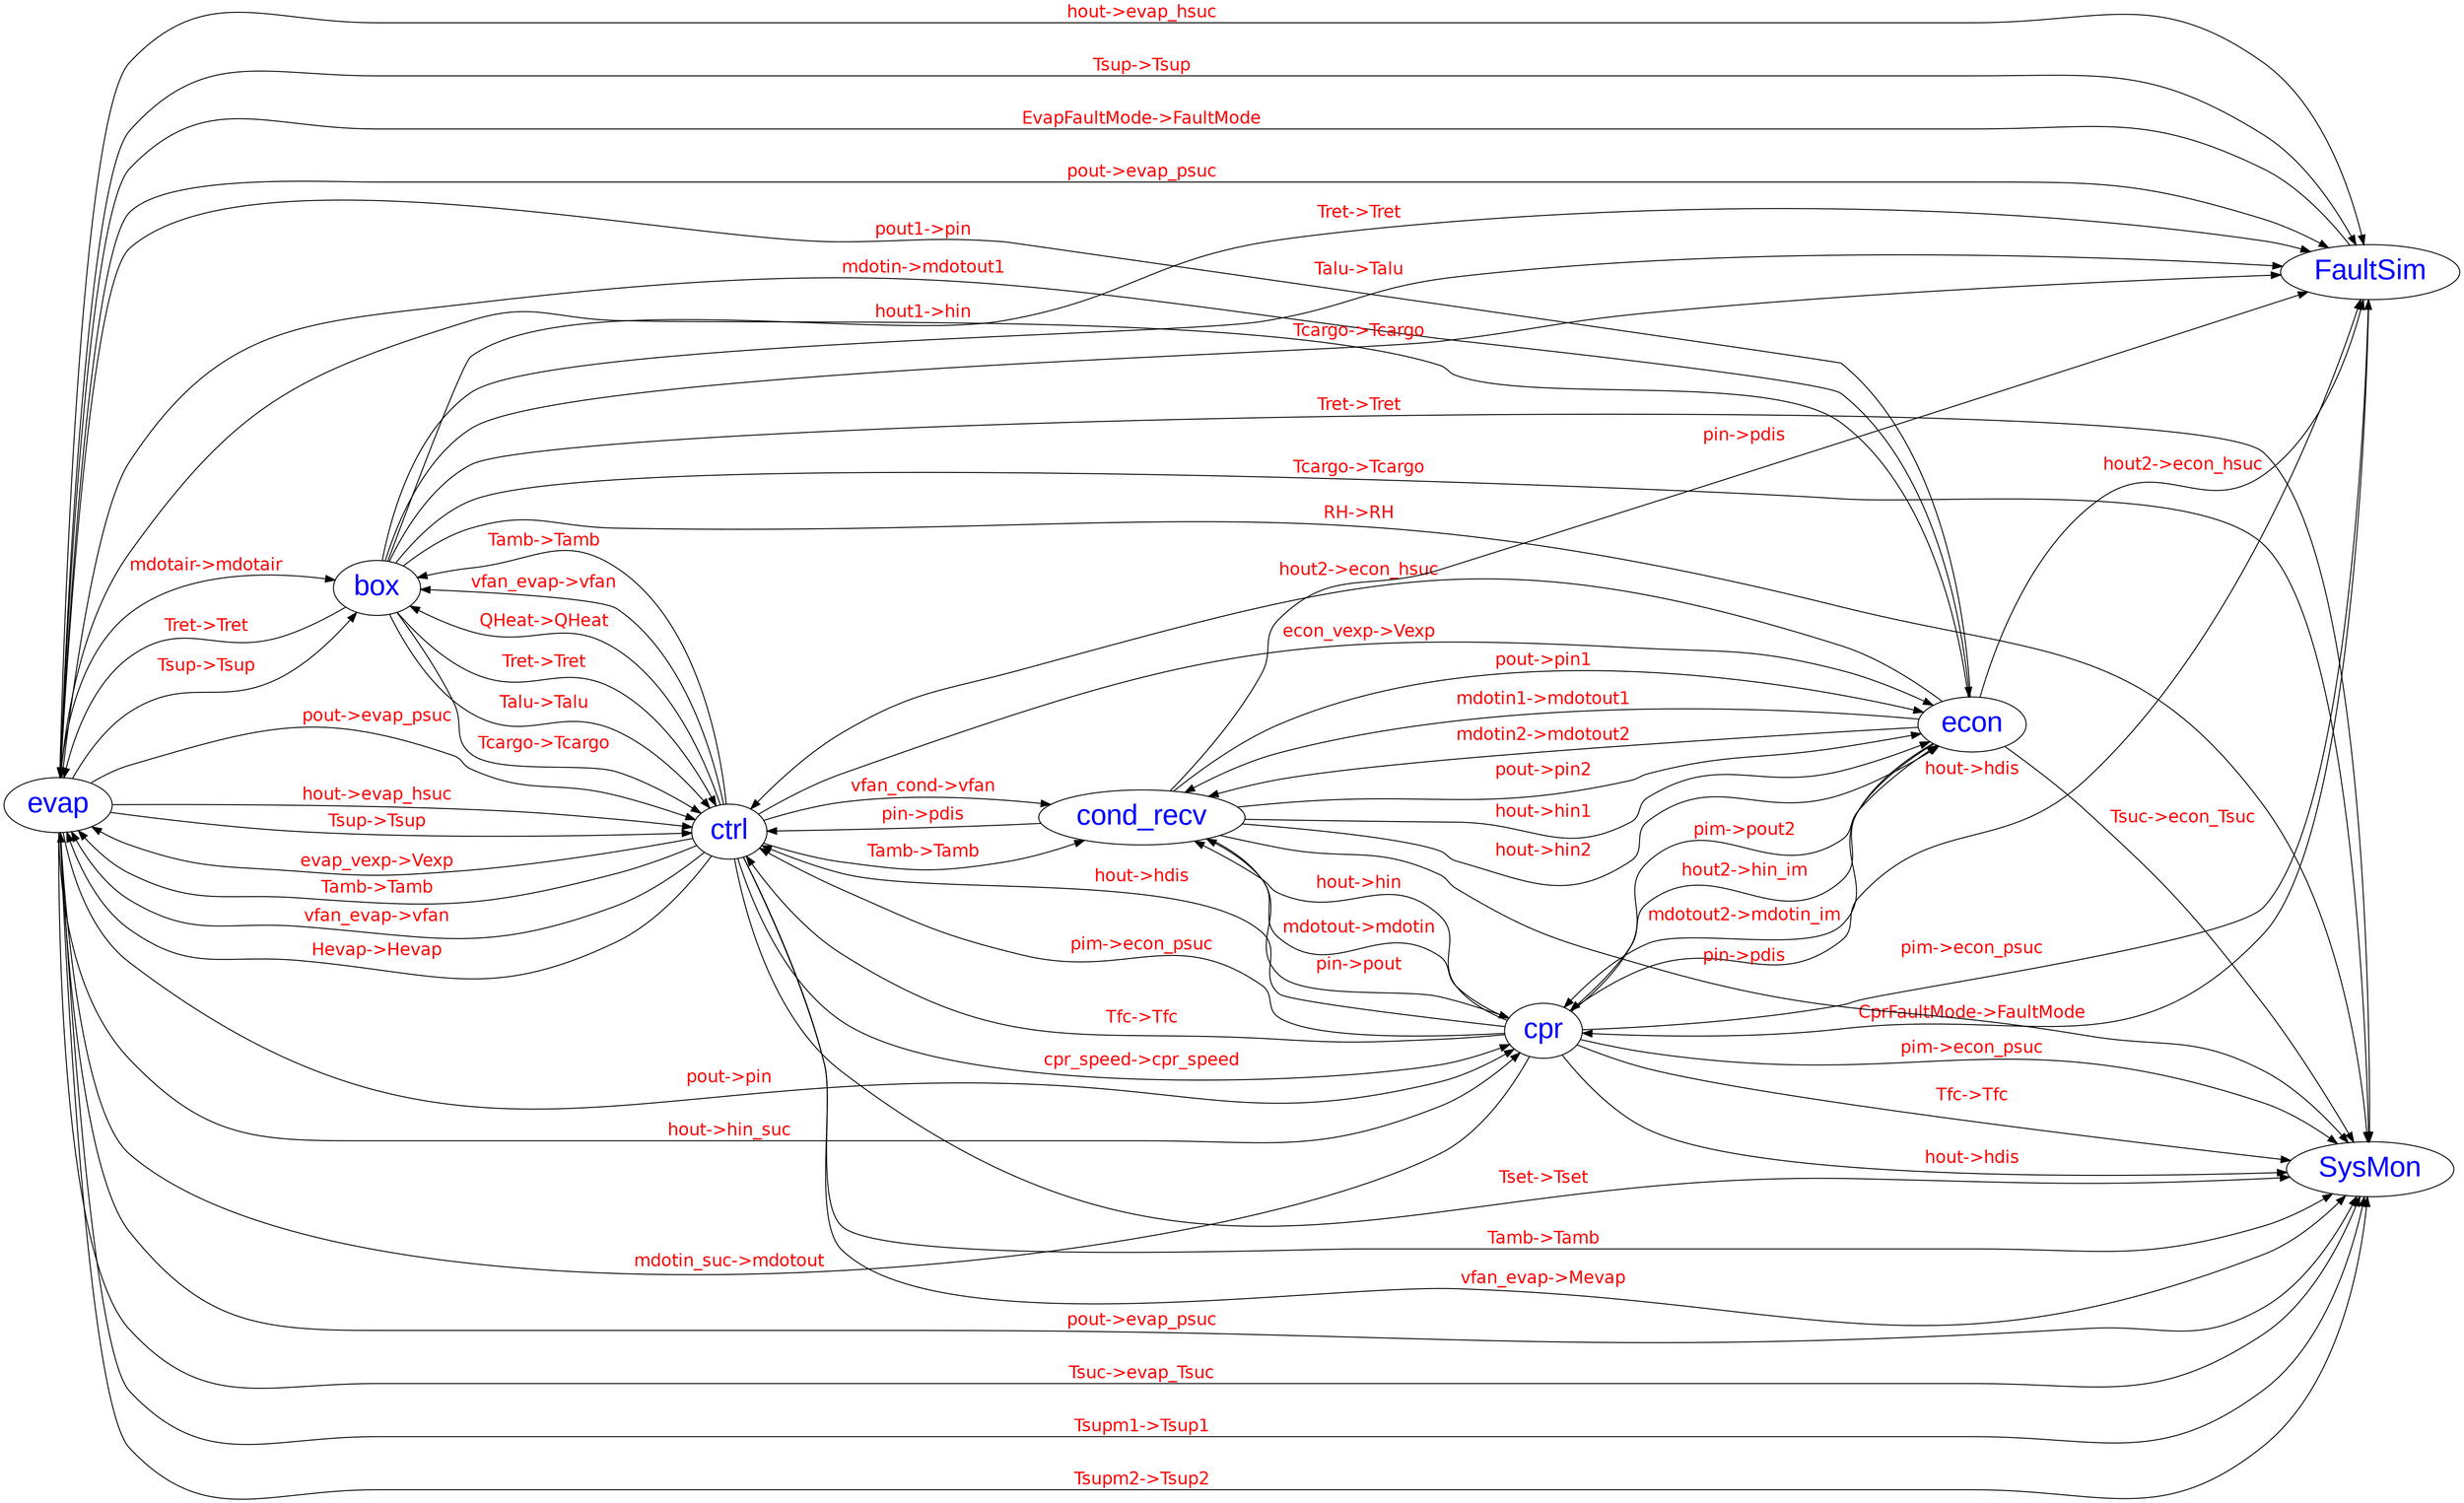digraph "Container Dev Model 2"{
rankdir="LR"
graph [ bgcolor=white, resolution=128, fontname=Arial, fontcolor=blue,  fontsize=12 ];
node [ fontname=Arial, fontcolor=blue, fontsize=30];
edge [ fontname=Helvetica, fontcolor=red, fontsize=18 ];
evap->box[label="Tsup->Tsup"];
evap->box[label="mdotair->mdotair"];
ctrl->box[label="Tamb->Tamb"];
ctrl->box[label="vfan_evap->vfan"];
ctrl->box[label="QHeat->QHeat"];
box->evap[label="Tret->Tret"];
cpr->evap[label="mdotin_suc->mdotout"];
econ->evap[label="pout1->pin"];
econ->evap[label="hout1->hin"];
ctrl->evap[label="evap_vexp->Vexp"];
ctrl->evap[label="Tamb->Tamb"];
ctrl->evap[label="vfan_evap->vfan"];
ctrl->evap[label="Hevap->Hevap"];
FaultSim->evap[label="EvapFaultMode->FaultMode"];
evap->cpr[label="pout->pin"];
evap->cpr[label="hout->hin_suc"];
cond_recv->cpr[label="pin->pout"];
econ->cpr[label="hout2->hin_im"];
econ->cpr[label="mdotout2->mdotin_im"];
ctrl->cpr[label="cpr_speed->cpr_speed"];
FaultSim->cpr[label="CprFaultMode->FaultMode"];
cpr->cond_recv[label="hout->hin"];
cpr->cond_recv[label="mdotout->mdotin"];
econ->cond_recv[label="mdotin1->mdotout1"];
econ->cond_recv[label="mdotin2->mdotout2"];
ctrl->cond_recv[label="Tamb->Tamb"];
ctrl->cond_recv[label="vfan_cond->vfan"];
evap->econ[label="mdotin->mdotout1"];
cpr->econ[label="pim->pout2"];
cond_recv->econ[label="pout->pin1"];
cond_recv->econ[label="pout->pin2"];
cond_recv->econ[label="hout->hin1"];
cond_recv->econ[label="hout->hin2"];
ctrl->econ[label="econ_vexp->Vexp"];
box->ctrl[label="Tret->Tret"];
box->ctrl[label="Talu->Talu"];
box->ctrl[label="Tcargo->Tcargo"];
evap->ctrl[label="pout->evap_psuc"];
evap->ctrl[label="hout->evap_hsuc"];
evap->ctrl[label="Tsup->Tsup"];
cpr->ctrl[label="hout->hdis"];
cpr->ctrl[label="pim->econ_psuc"];
cpr->ctrl[label="Tfc->Tfc"];
cond_recv->ctrl[label="pin->pdis"];
econ->ctrl[label="hout2->econ_hsuc"];
box->FaultSim[label="Tret->Tret"];
box->FaultSim[label="Talu->Talu"];
box->FaultSim[label="Tcargo->Tcargo"];
evap->FaultSim[label="pout->evap_psuc"];
evap->FaultSim[label="hout->evap_hsuc"];
evap->FaultSim[label="Tsup->Tsup"];
cpr->FaultSim[label="hout->hdis"];
cpr->FaultSim[label="pim->econ_psuc"];
cond_recv->FaultSim[label="pin->pdis"];
econ->FaultSim[label="hout2->econ_hsuc"];
box->SysMon[label="Tret->Tret"];
box->SysMon[label="Tcargo->Tcargo"];
box->SysMon[label="RH->RH"];
evap->SysMon[label="pout->evap_psuc"];
evap->SysMon[label="Tsuc->evap_Tsuc"];
evap->SysMon[label="Tsupm1->Tsup1"];
evap->SysMon[label="Tsupm2->Tsup2"];
cpr->SysMon[label="hout->hdis"];
cpr->SysMon[label="pim->econ_psuc"];
cpr->SysMon[label="Tfc->Tfc"];
cond_recv->SysMon[label="pin->pdis"];
econ->SysMon[label="Tsuc->econ_Tsuc"];
ctrl->SysMon[label="Tamb->Tamb"];
ctrl->SysMon[label="vfan_evap->Mevap"];
ctrl->SysMon[label="Tset->Tset"];
}